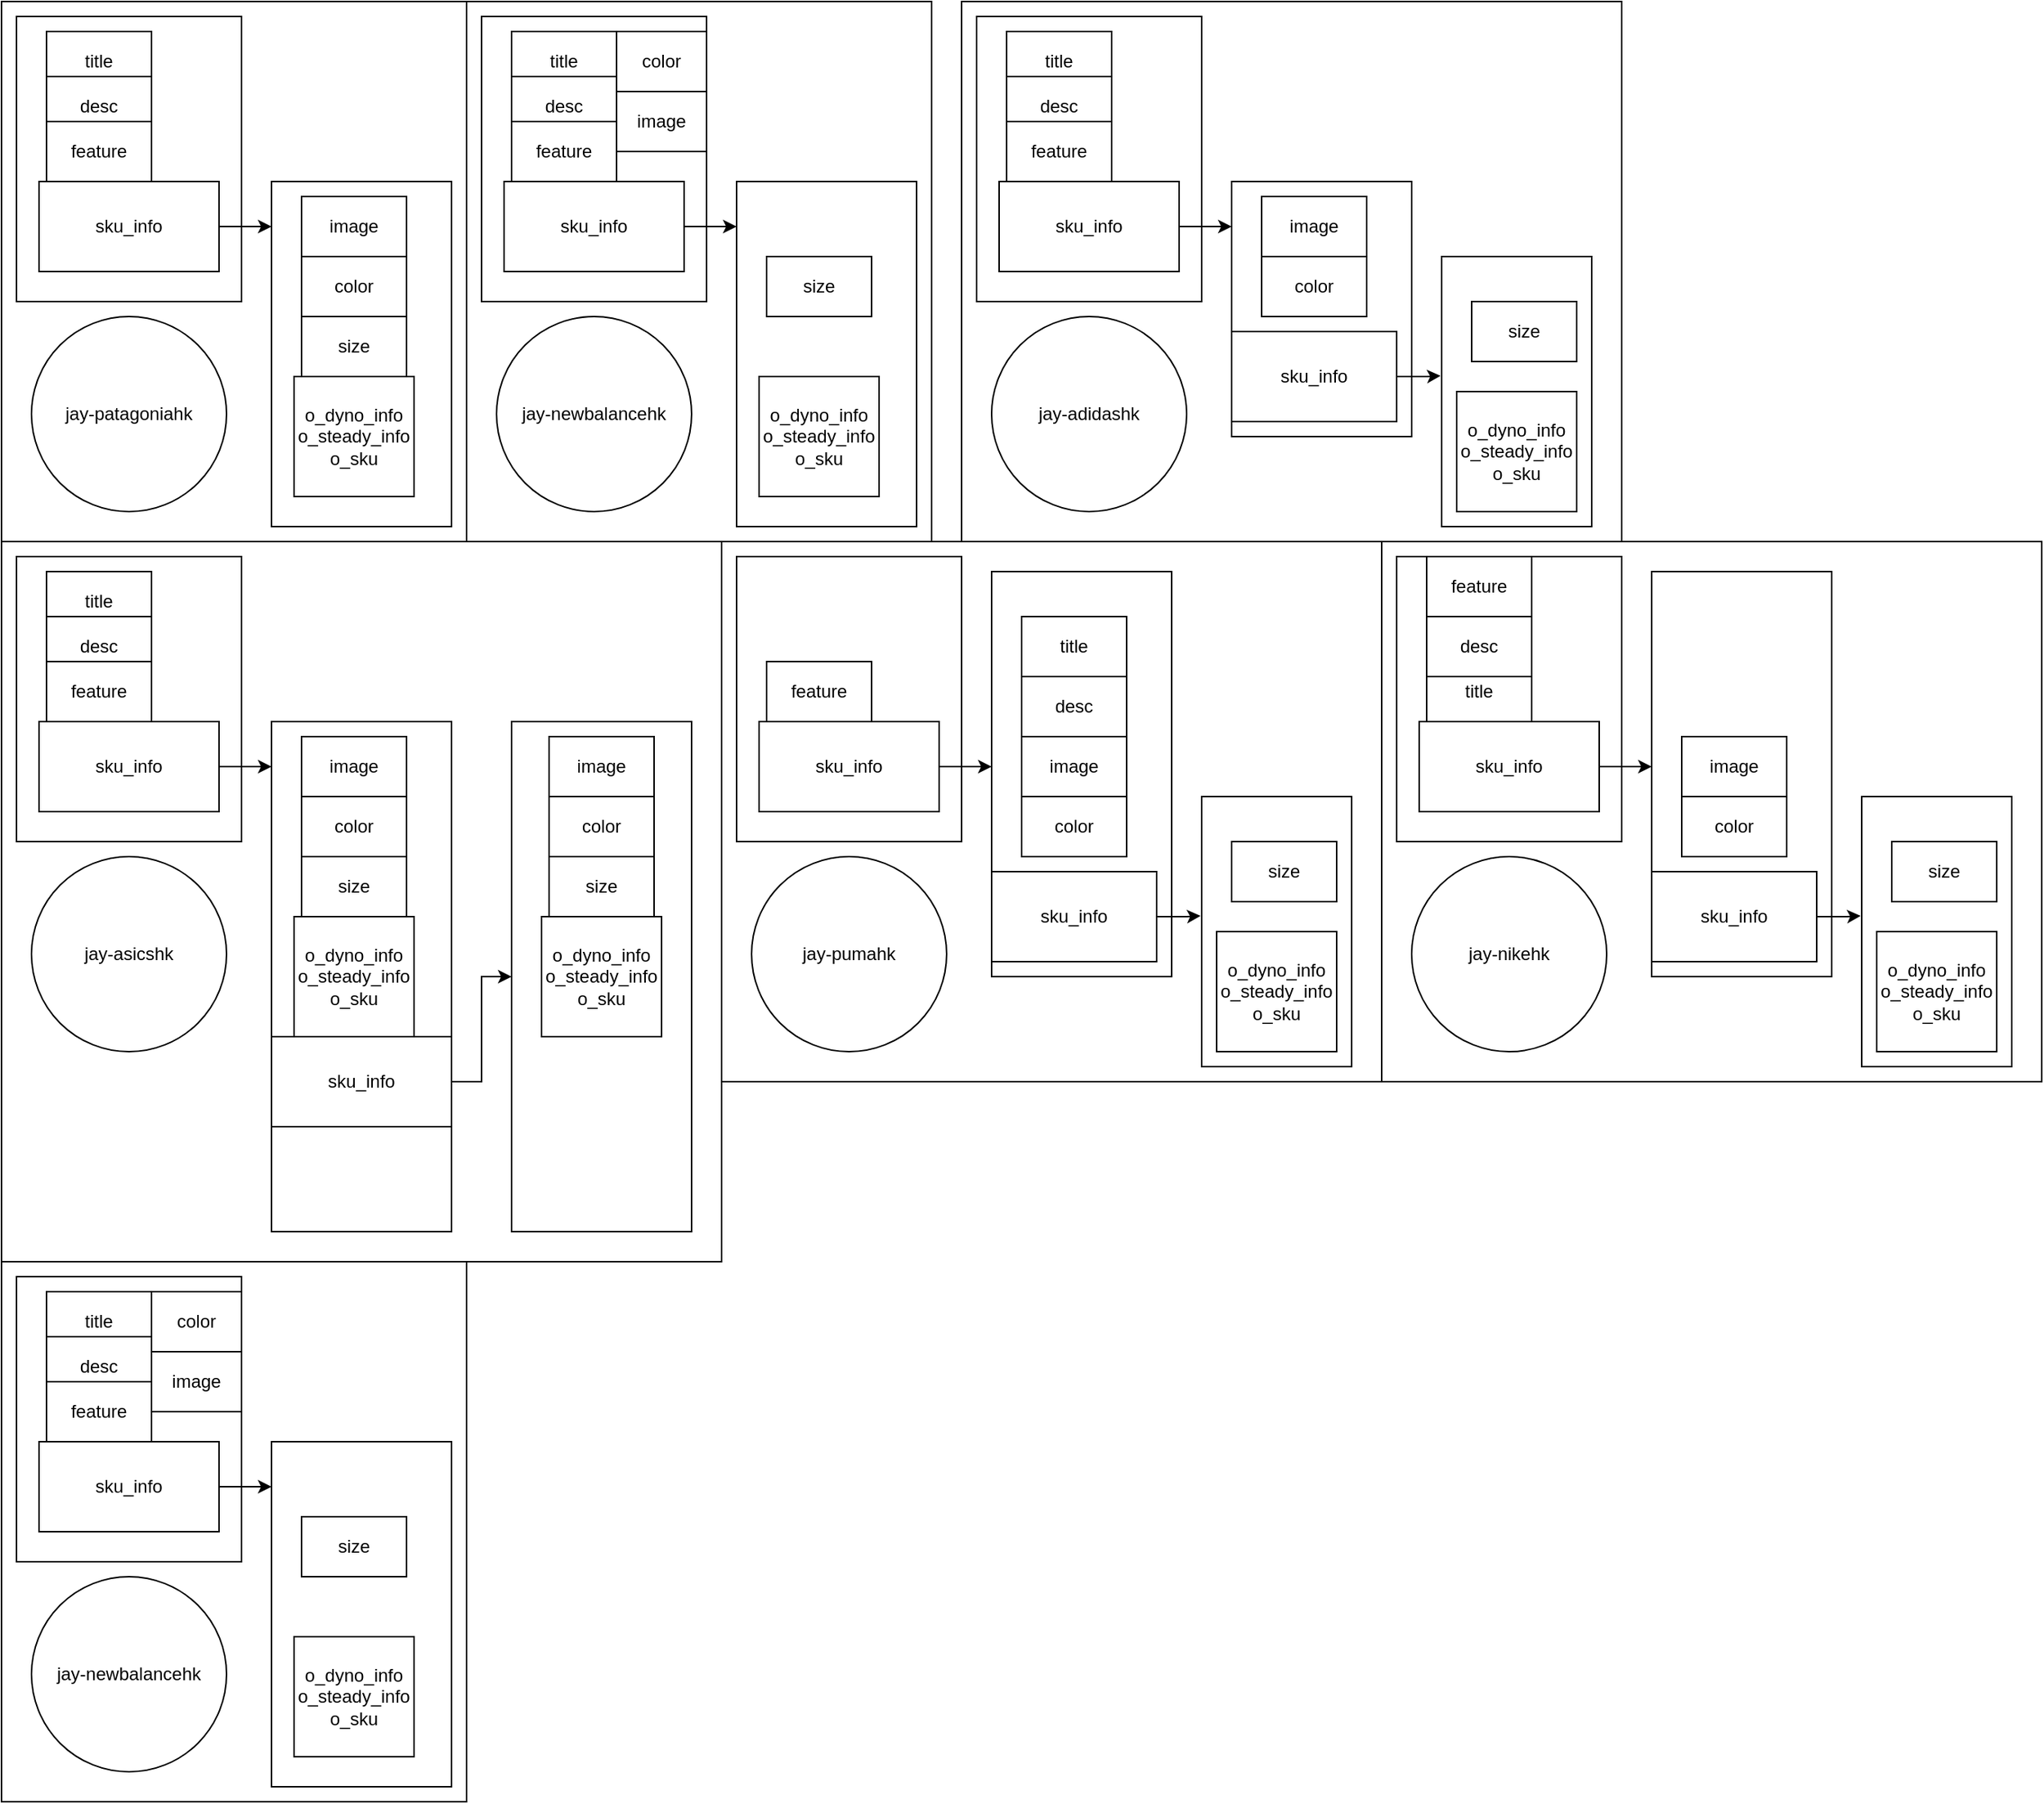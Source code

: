 <mxfile version="23.1.5" type="github">
  <diagram name="第 1 页" id="fJ7wzT-CQ7ZiqVUwA071">
    <mxGraphModel dx="1195" dy="634" grid="1" gridSize="10" guides="1" tooltips="1" connect="1" arrows="1" fold="1" page="1" pageScale="1" pageWidth="827" pageHeight="1169" math="0" shadow="0">
      <root>
        <mxCell id="0" />
        <mxCell id="1" parent="0" />
        <mxCell id="VIqhKyebRF5OQ57HIVK9-1" value="" style="rounded=0;whiteSpace=wrap;html=1;" vertex="1" parent="1">
          <mxGeometry width="310" height="360" as="geometry" />
        </mxCell>
        <mxCell id="VIqhKyebRF5OQ57HIVK9-2" value="" style="rounded=0;whiteSpace=wrap;html=1;" vertex="1" parent="1">
          <mxGeometry x="10" y="10" width="150" height="190" as="geometry" />
        </mxCell>
        <mxCell id="VIqhKyebRF5OQ57HIVK9-3" value="title" style="rounded=0;whiteSpace=wrap;html=1;" vertex="1" parent="1">
          <mxGeometry x="30" y="20" width="70" height="40" as="geometry" />
        </mxCell>
        <mxCell id="VIqhKyebRF5OQ57HIVK9-4" value="desc" style="rounded=0;whiteSpace=wrap;html=1;" vertex="1" parent="1">
          <mxGeometry x="30" y="50" width="70" height="40" as="geometry" />
        </mxCell>
        <mxCell id="VIqhKyebRF5OQ57HIVK9-5" value="feature" style="rounded=0;whiteSpace=wrap;html=1;" vertex="1" parent="1">
          <mxGeometry x="30" y="80" width="70" height="40" as="geometry" />
        </mxCell>
        <mxCell id="VIqhKyebRF5OQ57HIVK9-6" style="edgeStyle=orthogonalEdgeStyle;rounded=0;orthogonalLoop=1;jettySize=auto;html=1;exitX=1;exitY=0.5;exitDx=0;exitDy=0;" edge="1" parent="1" source="VIqhKyebRF5OQ57HIVK9-7">
          <mxGeometry relative="1" as="geometry">
            <mxPoint x="180" y="149.816" as="targetPoint" />
          </mxGeometry>
        </mxCell>
        <mxCell id="VIqhKyebRF5OQ57HIVK9-7" value="sku_info" style="rounded=0;whiteSpace=wrap;html=1;" vertex="1" parent="1">
          <mxGeometry x="25" y="120" width="120" height="60" as="geometry" />
        </mxCell>
        <mxCell id="VIqhKyebRF5OQ57HIVK9-8" value="" style="rounded=0;whiteSpace=wrap;html=1;" vertex="1" parent="1">
          <mxGeometry x="180" y="120" width="120" height="230" as="geometry" />
        </mxCell>
        <mxCell id="VIqhKyebRF5OQ57HIVK9-9" value="image" style="rounded=0;whiteSpace=wrap;html=1;" vertex="1" parent="1">
          <mxGeometry x="200" y="130" width="70" height="40" as="geometry" />
        </mxCell>
        <mxCell id="VIqhKyebRF5OQ57HIVK9-10" value="color" style="rounded=0;whiteSpace=wrap;html=1;" vertex="1" parent="1">
          <mxGeometry x="200" y="170" width="70" height="40" as="geometry" />
        </mxCell>
        <mxCell id="VIqhKyebRF5OQ57HIVK9-11" value="size" style="rounded=0;whiteSpace=wrap;html=1;" vertex="1" parent="1">
          <mxGeometry x="200" y="210" width="70" height="40" as="geometry" />
        </mxCell>
        <mxCell id="VIqhKyebRF5OQ57HIVK9-12" value="o_dyno_info&lt;br&gt;o_steady_info&lt;br&gt;o_sku" style="rounded=0;whiteSpace=wrap;html=1;" vertex="1" parent="1">
          <mxGeometry x="195" y="250" width="80" height="80" as="geometry" />
        </mxCell>
        <mxCell id="VIqhKyebRF5OQ57HIVK9-13" value="jay-patagoniahk" style="ellipse;whiteSpace=wrap;html=1;aspect=fixed;" vertex="1" parent="1">
          <mxGeometry x="20" y="210" width="130" height="130" as="geometry" />
        </mxCell>
        <mxCell id="VIqhKyebRF5OQ57HIVK9-14" value="" style="rounded=0;whiteSpace=wrap;html=1;" vertex="1" parent="1">
          <mxGeometry x="310" width="310" height="360" as="geometry" />
        </mxCell>
        <mxCell id="VIqhKyebRF5OQ57HIVK9-15" value="" style="rounded=0;whiteSpace=wrap;html=1;" vertex="1" parent="1">
          <mxGeometry x="320" y="10" width="150" height="190" as="geometry" />
        </mxCell>
        <mxCell id="VIqhKyebRF5OQ57HIVK9-16" value="title" style="rounded=0;whiteSpace=wrap;html=1;" vertex="1" parent="1">
          <mxGeometry x="340" y="20" width="70" height="40" as="geometry" />
        </mxCell>
        <mxCell id="VIqhKyebRF5OQ57HIVK9-17" value="desc" style="rounded=0;whiteSpace=wrap;html=1;" vertex="1" parent="1">
          <mxGeometry x="340" y="50" width="70" height="40" as="geometry" />
        </mxCell>
        <mxCell id="VIqhKyebRF5OQ57HIVK9-18" value="feature" style="rounded=0;whiteSpace=wrap;html=1;" vertex="1" parent="1">
          <mxGeometry x="340" y="80" width="70" height="40" as="geometry" />
        </mxCell>
        <mxCell id="VIqhKyebRF5OQ57HIVK9-19" style="edgeStyle=orthogonalEdgeStyle;rounded=0;orthogonalLoop=1;jettySize=auto;html=1;exitX=1;exitY=0.5;exitDx=0;exitDy=0;" edge="1" parent="1" source="VIqhKyebRF5OQ57HIVK9-20">
          <mxGeometry relative="1" as="geometry">
            <mxPoint x="490" y="149.816" as="targetPoint" />
          </mxGeometry>
        </mxCell>
        <mxCell id="VIqhKyebRF5OQ57HIVK9-20" value="sku_info" style="rounded=0;whiteSpace=wrap;html=1;" vertex="1" parent="1">
          <mxGeometry x="335" y="120" width="120" height="60" as="geometry" />
        </mxCell>
        <mxCell id="VIqhKyebRF5OQ57HIVK9-21" value="" style="rounded=0;whiteSpace=wrap;html=1;" vertex="1" parent="1">
          <mxGeometry x="490" y="120" width="120" height="230" as="geometry" />
        </mxCell>
        <mxCell id="VIqhKyebRF5OQ57HIVK9-22" value="image" style="rounded=0;whiteSpace=wrap;html=1;" vertex="1" parent="1">
          <mxGeometry x="410" y="60" width="60" height="40" as="geometry" />
        </mxCell>
        <mxCell id="VIqhKyebRF5OQ57HIVK9-23" value="color" style="rounded=0;whiteSpace=wrap;html=1;" vertex="1" parent="1">
          <mxGeometry x="410" y="20" width="60" height="40" as="geometry" />
        </mxCell>
        <mxCell id="VIqhKyebRF5OQ57HIVK9-24" value="size" style="rounded=0;whiteSpace=wrap;html=1;" vertex="1" parent="1">
          <mxGeometry x="510" y="170" width="70" height="40" as="geometry" />
        </mxCell>
        <mxCell id="VIqhKyebRF5OQ57HIVK9-25" value="o_dyno_info&lt;br&gt;o_steady_info&lt;br&gt;o_sku" style="rounded=0;whiteSpace=wrap;html=1;" vertex="1" parent="1">
          <mxGeometry x="505" y="250" width="80" height="80" as="geometry" />
        </mxCell>
        <mxCell id="VIqhKyebRF5OQ57HIVK9-26" value="jay-newbalancehk" style="ellipse;whiteSpace=wrap;html=1;aspect=fixed;" vertex="1" parent="1">
          <mxGeometry x="330" y="210" width="130" height="130" as="geometry" />
        </mxCell>
        <mxCell id="VIqhKyebRF5OQ57HIVK9-27" value="" style="rounded=0;whiteSpace=wrap;html=1;" vertex="1" parent="1">
          <mxGeometry x="640" width="440" height="360" as="geometry" />
        </mxCell>
        <mxCell id="VIqhKyebRF5OQ57HIVK9-28" value="" style="rounded=0;whiteSpace=wrap;html=1;" vertex="1" parent="1">
          <mxGeometry x="650" y="10" width="150" height="190" as="geometry" />
        </mxCell>
        <mxCell id="VIqhKyebRF5OQ57HIVK9-29" value="title" style="rounded=0;whiteSpace=wrap;html=1;" vertex="1" parent="1">
          <mxGeometry x="670" y="20" width="70" height="40" as="geometry" />
        </mxCell>
        <mxCell id="VIqhKyebRF5OQ57HIVK9-30" value="desc" style="rounded=0;whiteSpace=wrap;html=1;" vertex="1" parent="1">
          <mxGeometry x="670" y="50" width="70" height="40" as="geometry" />
        </mxCell>
        <mxCell id="VIqhKyebRF5OQ57HIVK9-31" value="feature" style="rounded=0;whiteSpace=wrap;html=1;" vertex="1" parent="1">
          <mxGeometry x="670" y="80" width="70" height="40" as="geometry" />
        </mxCell>
        <mxCell id="VIqhKyebRF5OQ57HIVK9-32" style="edgeStyle=orthogonalEdgeStyle;rounded=0;orthogonalLoop=1;jettySize=auto;html=1;exitX=1;exitY=0.5;exitDx=0;exitDy=0;" edge="1" parent="1" source="VIqhKyebRF5OQ57HIVK9-33">
          <mxGeometry relative="1" as="geometry">
            <mxPoint x="820" y="149.816" as="targetPoint" />
          </mxGeometry>
        </mxCell>
        <mxCell id="VIqhKyebRF5OQ57HIVK9-33" value="sku_info" style="rounded=0;whiteSpace=wrap;html=1;" vertex="1" parent="1">
          <mxGeometry x="665" y="120" width="120" height="60" as="geometry" />
        </mxCell>
        <mxCell id="VIqhKyebRF5OQ57HIVK9-34" value="" style="rounded=0;whiteSpace=wrap;html=1;" vertex="1" parent="1">
          <mxGeometry x="820" y="120" width="120" height="170" as="geometry" />
        </mxCell>
        <mxCell id="VIqhKyebRF5OQ57HIVK9-35" value="image" style="rounded=0;whiteSpace=wrap;html=1;" vertex="1" parent="1">
          <mxGeometry x="840" y="130" width="70" height="40" as="geometry" />
        </mxCell>
        <mxCell id="VIqhKyebRF5OQ57HIVK9-36" value="color" style="rounded=0;whiteSpace=wrap;html=1;" vertex="1" parent="1">
          <mxGeometry x="840" y="170" width="70" height="40" as="geometry" />
        </mxCell>
        <mxCell id="VIqhKyebRF5OQ57HIVK9-37" value="jay-adidashk" style="ellipse;whiteSpace=wrap;html=1;aspect=fixed;" vertex="1" parent="1">
          <mxGeometry x="660" y="210" width="130" height="130" as="geometry" />
        </mxCell>
        <mxCell id="VIqhKyebRF5OQ57HIVK9-38" value="" style="rounded=0;whiteSpace=wrap;html=1;" vertex="1" parent="1">
          <mxGeometry y="360" width="480" height="480" as="geometry" />
        </mxCell>
        <mxCell id="VIqhKyebRF5OQ57HIVK9-39" value="" style="rounded=0;whiteSpace=wrap;html=1;" vertex="1" parent="1">
          <mxGeometry x="10" y="370" width="150" height="190" as="geometry" />
        </mxCell>
        <mxCell id="VIqhKyebRF5OQ57HIVK9-40" value="title" style="rounded=0;whiteSpace=wrap;html=1;" vertex="1" parent="1">
          <mxGeometry x="30" y="380" width="70" height="40" as="geometry" />
        </mxCell>
        <mxCell id="VIqhKyebRF5OQ57HIVK9-41" value="desc" style="rounded=0;whiteSpace=wrap;html=1;" vertex="1" parent="1">
          <mxGeometry x="30" y="410" width="70" height="40" as="geometry" />
        </mxCell>
        <mxCell id="VIqhKyebRF5OQ57HIVK9-42" value="feature" style="rounded=0;whiteSpace=wrap;html=1;" vertex="1" parent="1">
          <mxGeometry x="30" y="440" width="70" height="40" as="geometry" />
        </mxCell>
        <mxCell id="VIqhKyebRF5OQ57HIVK9-43" style="edgeStyle=orthogonalEdgeStyle;rounded=0;orthogonalLoop=1;jettySize=auto;html=1;exitX=1;exitY=0.5;exitDx=0;exitDy=0;" edge="1" parent="1" source="VIqhKyebRF5OQ57HIVK9-44">
          <mxGeometry relative="1" as="geometry">
            <mxPoint x="180" y="509.816" as="targetPoint" />
          </mxGeometry>
        </mxCell>
        <mxCell id="VIqhKyebRF5OQ57HIVK9-44" value="sku_info" style="rounded=0;whiteSpace=wrap;html=1;" vertex="1" parent="1">
          <mxGeometry x="25" y="480" width="120" height="60" as="geometry" />
        </mxCell>
        <mxCell id="VIqhKyebRF5OQ57HIVK9-45" value="" style="rounded=0;whiteSpace=wrap;html=1;" vertex="1" parent="1">
          <mxGeometry x="180" y="480" width="120" height="340" as="geometry" />
        </mxCell>
        <mxCell id="VIqhKyebRF5OQ57HIVK9-46" value="image" style="rounded=0;whiteSpace=wrap;html=1;" vertex="1" parent="1">
          <mxGeometry x="200" y="490" width="70" height="40" as="geometry" />
        </mxCell>
        <mxCell id="VIqhKyebRF5OQ57HIVK9-47" value="color" style="rounded=0;whiteSpace=wrap;html=1;" vertex="1" parent="1">
          <mxGeometry x="200" y="530" width="70" height="40" as="geometry" />
        </mxCell>
        <mxCell id="VIqhKyebRF5OQ57HIVK9-48" value="" style="rounded=0;whiteSpace=wrap;html=1;" vertex="1" parent="1">
          <mxGeometry x="960" y="170" width="100" height="180" as="geometry" />
        </mxCell>
        <mxCell id="VIqhKyebRF5OQ57HIVK9-49" value="size" style="rounded=0;whiteSpace=wrap;html=1;" vertex="1" parent="1">
          <mxGeometry x="200" y="570" width="70" height="40" as="geometry" />
        </mxCell>
        <mxCell id="VIqhKyebRF5OQ57HIVK9-50" value="o_dyno_info&lt;br&gt;o_steady_info&lt;br&gt;o_sku" style="rounded=0;whiteSpace=wrap;html=1;" vertex="1" parent="1">
          <mxGeometry x="195" y="610" width="80" height="80" as="geometry" />
        </mxCell>
        <mxCell id="VIqhKyebRF5OQ57HIVK9-51" value="jay-asicshk" style="ellipse;whiteSpace=wrap;html=1;aspect=fixed;" vertex="1" parent="1">
          <mxGeometry x="20" y="570" width="130" height="130" as="geometry" />
        </mxCell>
        <mxCell id="VIqhKyebRF5OQ57HIVK9-52" value="sku_info" style="rounded=0;whiteSpace=wrap;html=1;" vertex="1" parent="1">
          <mxGeometry x="820" y="220" width="110" height="60" as="geometry" />
        </mxCell>
        <mxCell id="VIqhKyebRF5OQ57HIVK9-53" value="size" style="rounded=0;whiteSpace=wrap;html=1;" vertex="1" parent="1">
          <mxGeometry x="980" y="200" width="70" height="40" as="geometry" />
        </mxCell>
        <mxCell id="VIqhKyebRF5OQ57HIVK9-54" value="o_dyno_info&lt;br&gt;o_steady_info&lt;br&gt;o_sku" style="rounded=0;whiteSpace=wrap;html=1;" vertex="1" parent="1">
          <mxGeometry x="970" y="260" width="80" height="80" as="geometry" />
        </mxCell>
        <mxCell id="VIqhKyebRF5OQ57HIVK9-55" style="edgeStyle=orthogonalEdgeStyle;rounded=0;orthogonalLoop=1;jettySize=auto;html=1;entryX=-0.007;entryY=0.442;entryDx=0;entryDy=0;entryPerimeter=0;" edge="1" parent="1" source="VIqhKyebRF5OQ57HIVK9-52" target="VIqhKyebRF5OQ57HIVK9-48">
          <mxGeometry relative="1" as="geometry" />
        </mxCell>
        <mxCell id="VIqhKyebRF5OQ57HIVK9-58" value="" style="edgeStyle=orthogonalEdgeStyle;rounded=0;orthogonalLoop=1;jettySize=auto;html=1;" edge="1" parent="1" source="VIqhKyebRF5OQ57HIVK9-56" target="VIqhKyebRF5OQ57HIVK9-57">
          <mxGeometry relative="1" as="geometry" />
        </mxCell>
        <mxCell id="VIqhKyebRF5OQ57HIVK9-56" value="sku_info" style="rounded=0;whiteSpace=wrap;html=1;" vertex="1" parent="1">
          <mxGeometry x="180" y="690" width="120" height="60" as="geometry" />
        </mxCell>
        <mxCell id="VIqhKyebRF5OQ57HIVK9-57" value="" style="rounded=0;whiteSpace=wrap;html=1;" vertex="1" parent="1">
          <mxGeometry x="340" y="480" width="120" height="340" as="geometry" />
        </mxCell>
        <mxCell id="VIqhKyebRF5OQ57HIVK9-60" value="image" style="rounded=0;whiteSpace=wrap;html=1;" vertex="1" parent="1">
          <mxGeometry x="365" y="490" width="70" height="40" as="geometry" />
        </mxCell>
        <mxCell id="VIqhKyebRF5OQ57HIVK9-61" value="color" style="rounded=0;whiteSpace=wrap;html=1;" vertex="1" parent="1">
          <mxGeometry x="365" y="530" width="70" height="40" as="geometry" />
        </mxCell>
        <mxCell id="VIqhKyebRF5OQ57HIVK9-62" value="size" style="rounded=0;whiteSpace=wrap;html=1;" vertex="1" parent="1">
          <mxGeometry x="365" y="570" width="70" height="40" as="geometry" />
        </mxCell>
        <mxCell id="VIqhKyebRF5OQ57HIVK9-63" value="o_dyno_info&lt;br&gt;o_steady_info&lt;br&gt;o_sku" style="rounded=0;whiteSpace=wrap;html=1;" vertex="1" parent="1">
          <mxGeometry x="360" y="610" width="80" height="80" as="geometry" />
        </mxCell>
        <mxCell id="VIqhKyebRF5OQ57HIVK9-64" value="" style="rounded=0;whiteSpace=wrap;html=1;" vertex="1" parent="1">
          <mxGeometry x="480" y="360" width="440" height="360" as="geometry" />
        </mxCell>
        <mxCell id="VIqhKyebRF5OQ57HIVK9-65" value="" style="rounded=0;whiteSpace=wrap;html=1;" vertex="1" parent="1">
          <mxGeometry x="490" y="370" width="150" height="190" as="geometry" />
        </mxCell>
        <mxCell id="VIqhKyebRF5OQ57HIVK9-68" value="feature" style="rounded=0;whiteSpace=wrap;html=1;" vertex="1" parent="1">
          <mxGeometry x="510" y="440" width="70" height="40" as="geometry" />
        </mxCell>
        <mxCell id="VIqhKyebRF5OQ57HIVK9-69" style="edgeStyle=orthogonalEdgeStyle;rounded=0;orthogonalLoop=1;jettySize=auto;html=1;exitX=1;exitY=0.5;exitDx=0;exitDy=0;" edge="1" parent="1" source="VIqhKyebRF5OQ57HIVK9-70">
          <mxGeometry relative="1" as="geometry">
            <mxPoint x="660" y="509.816" as="targetPoint" />
          </mxGeometry>
        </mxCell>
        <mxCell id="VIqhKyebRF5OQ57HIVK9-70" value="sku_info" style="rounded=0;whiteSpace=wrap;html=1;" vertex="1" parent="1">
          <mxGeometry x="505" y="480" width="120" height="60" as="geometry" />
        </mxCell>
        <mxCell id="VIqhKyebRF5OQ57HIVK9-71" value="" style="rounded=0;whiteSpace=wrap;html=1;" vertex="1" parent="1">
          <mxGeometry x="660" y="380" width="120" height="270" as="geometry" />
        </mxCell>
        <mxCell id="VIqhKyebRF5OQ57HIVK9-72" value="image" style="rounded=0;whiteSpace=wrap;html=1;" vertex="1" parent="1">
          <mxGeometry x="680" y="490" width="70" height="40" as="geometry" />
        </mxCell>
        <mxCell id="VIqhKyebRF5OQ57HIVK9-73" value="color" style="rounded=0;whiteSpace=wrap;html=1;" vertex="1" parent="1">
          <mxGeometry x="680" y="530" width="70" height="40" as="geometry" />
        </mxCell>
        <mxCell id="VIqhKyebRF5OQ57HIVK9-74" value="jay-pumahk" style="ellipse;whiteSpace=wrap;html=1;aspect=fixed;" vertex="1" parent="1">
          <mxGeometry x="500" y="570" width="130" height="130" as="geometry" />
        </mxCell>
        <mxCell id="VIqhKyebRF5OQ57HIVK9-75" value="" style="rounded=0;whiteSpace=wrap;html=1;" vertex="1" parent="1">
          <mxGeometry x="800" y="530" width="100" height="180" as="geometry" />
        </mxCell>
        <mxCell id="VIqhKyebRF5OQ57HIVK9-76" value="sku_info" style="rounded=0;whiteSpace=wrap;html=1;" vertex="1" parent="1">
          <mxGeometry x="660" y="580" width="110" height="60" as="geometry" />
        </mxCell>
        <mxCell id="VIqhKyebRF5OQ57HIVK9-77" value="size" style="rounded=0;whiteSpace=wrap;html=1;" vertex="1" parent="1">
          <mxGeometry x="820" y="560" width="70" height="40" as="geometry" />
        </mxCell>
        <mxCell id="VIqhKyebRF5OQ57HIVK9-78" value="o_dyno_info&lt;br&gt;o_steady_info&lt;br&gt;o_sku" style="rounded=0;whiteSpace=wrap;html=1;" vertex="1" parent="1">
          <mxGeometry x="810" y="620" width="80" height="80" as="geometry" />
        </mxCell>
        <mxCell id="VIqhKyebRF5OQ57HIVK9-79" style="edgeStyle=orthogonalEdgeStyle;rounded=0;orthogonalLoop=1;jettySize=auto;html=1;entryX=-0.007;entryY=0.442;entryDx=0;entryDy=0;entryPerimeter=0;" edge="1" parent="1" source="VIqhKyebRF5OQ57HIVK9-76" target="VIqhKyebRF5OQ57HIVK9-75">
          <mxGeometry relative="1" as="geometry" />
        </mxCell>
        <mxCell id="VIqhKyebRF5OQ57HIVK9-66" value="title" style="rounded=0;whiteSpace=wrap;html=1;" vertex="1" parent="1">
          <mxGeometry x="680" y="410" width="70" height="40" as="geometry" />
        </mxCell>
        <mxCell id="VIqhKyebRF5OQ57HIVK9-67" value="desc" style="rounded=0;whiteSpace=wrap;html=1;" vertex="1" parent="1">
          <mxGeometry x="680" y="450" width="70" height="40" as="geometry" />
        </mxCell>
        <mxCell id="VIqhKyebRF5OQ57HIVK9-80" value="" style="rounded=0;whiteSpace=wrap;html=1;" vertex="1" parent="1">
          <mxGeometry x="920" y="360" width="440" height="360" as="geometry" />
        </mxCell>
        <mxCell id="VIqhKyebRF5OQ57HIVK9-81" value="" style="rounded=0;whiteSpace=wrap;html=1;" vertex="1" parent="1">
          <mxGeometry x="930" y="370" width="150" height="190" as="geometry" />
        </mxCell>
        <mxCell id="VIqhKyebRF5OQ57HIVK9-82" value="feature" style="rounded=0;whiteSpace=wrap;html=1;" vertex="1" parent="1">
          <mxGeometry x="950" y="370" width="70" height="40" as="geometry" />
        </mxCell>
        <mxCell id="VIqhKyebRF5OQ57HIVK9-83" style="edgeStyle=orthogonalEdgeStyle;rounded=0;orthogonalLoop=1;jettySize=auto;html=1;exitX=1;exitY=0.5;exitDx=0;exitDy=0;" edge="1" parent="1" source="VIqhKyebRF5OQ57HIVK9-84">
          <mxGeometry relative="1" as="geometry">
            <mxPoint x="1100" y="509.816" as="targetPoint" />
          </mxGeometry>
        </mxCell>
        <mxCell id="VIqhKyebRF5OQ57HIVK9-84" value="sku_info" style="rounded=0;whiteSpace=wrap;html=1;" vertex="1" parent="1">
          <mxGeometry x="945" y="480" width="120" height="60" as="geometry" />
        </mxCell>
        <mxCell id="VIqhKyebRF5OQ57HIVK9-85" value="" style="rounded=0;whiteSpace=wrap;html=1;" vertex="1" parent="1">
          <mxGeometry x="1100" y="380" width="120" height="270" as="geometry" />
        </mxCell>
        <mxCell id="VIqhKyebRF5OQ57HIVK9-86" value="image" style="rounded=0;whiteSpace=wrap;html=1;" vertex="1" parent="1">
          <mxGeometry x="1120" y="490" width="70" height="40" as="geometry" />
        </mxCell>
        <mxCell id="VIqhKyebRF5OQ57HIVK9-87" value="color" style="rounded=0;whiteSpace=wrap;html=1;" vertex="1" parent="1">
          <mxGeometry x="1120" y="530" width="70" height="40" as="geometry" />
        </mxCell>
        <mxCell id="VIqhKyebRF5OQ57HIVK9-88" value="jay-nikehk" style="ellipse;whiteSpace=wrap;html=1;aspect=fixed;" vertex="1" parent="1">
          <mxGeometry x="940" y="570" width="130" height="130" as="geometry" />
        </mxCell>
        <mxCell id="VIqhKyebRF5OQ57HIVK9-89" value="" style="rounded=0;whiteSpace=wrap;html=1;" vertex="1" parent="1">
          <mxGeometry x="1240" y="530" width="100" height="180" as="geometry" />
        </mxCell>
        <mxCell id="VIqhKyebRF5OQ57HIVK9-90" value="sku_info" style="rounded=0;whiteSpace=wrap;html=1;" vertex="1" parent="1">
          <mxGeometry x="1100" y="580" width="110" height="60" as="geometry" />
        </mxCell>
        <mxCell id="VIqhKyebRF5OQ57HIVK9-91" value="size" style="rounded=0;whiteSpace=wrap;html=1;" vertex="1" parent="1">
          <mxGeometry x="1260" y="560" width="70" height="40" as="geometry" />
        </mxCell>
        <mxCell id="VIqhKyebRF5OQ57HIVK9-92" value="o_dyno_info&lt;br&gt;o_steady_info&lt;br&gt;o_sku" style="rounded=0;whiteSpace=wrap;html=1;" vertex="1" parent="1">
          <mxGeometry x="1250" y="620" width="80" height="80" as="geometry" />
        </mxCell>
        <mxCell id="VIqhKyebRF5OQ57HIVK9-93" style="edgeStyle=orthogonalEdgeStyle;rounded=0;orthogonalLoop=1;jettySize=auto;html=1;entryX=-0.007;entryY=0.442;entryDx=0;entryDy=0;entryPerimeter=0;" edge="1" parent="1" source="VIqhKyebRF5OQ57HIVK9-90" target="VIqhKyebRF5OQ57HIVK9-89">
          <mxGeometry relative="1" as="geometry" />
        </mxCell>
        <mxCell id="VIqhKyebRF5OQ57HIVK9-94" value="title" style="rounded=0;whiteSpace=wrap;html=1;" vertex="1" parent="1">
          <mxGeometry x="950" y="440" width="70" height="40" as="geometry" />
        </mxCell>
        <mxCell id="VIqhKyebRF5OQ57HIVK9-95" value="desc" style="rounded=0;whiteSpace=wrap;html=1;" vertex="1" parent="1">
          <mxGeometry x="950" y="410" width="70" height="40" as="geometry" />
        </mxCell>
        <mxCell id="VIqhKyebRF5OQ57HIVK9-125" value="" style="rounded=0;whiteSpace=wrap;html=1;" vertex="1" parent="1">
          <mxGeometry y="840" width="310" height="360" as="geometry" />
        </mxCell>
        <mxCell id="VIqhKyebRF5OQ57HIVK9-126" value="" style="rounded=0;whiteSpace=wrap;html=1;" vertex="1" parent="1">
          <mxGeometry x="10" y="850" width="150" height="190" as="geometry" />
        </mxCell>
        <mxCell id="VIqhKyebRF5OQ57HIVK9-127" value="title" style="rounded=0;whiteSpace=wrap;html=1;" vertex="1" parent="1">
          <mxGeometry x="30" y="860" width="70" height="40" as="geometry" />
        </mxCell>
        <mxCell id="VIqhKyebRF5OQ57HIVK9-128" value="desc" style="rounded=0;whiteSpace=wrap;html=1;" vertex="1" parent="1">
          <mxGeometry x="30" y="890" width="70" height="40" as="geometry" />
        </mxCell>
        <mxCell id="VIqhKyebRF5OQ57HIVK9-129" value="feature" style="rounded=0;whiteSpace=wrap;html=1;" vertex="1" parent="1">
          <mxGeometry x="30" y="920" width="70" height="40" as="geometry" />
        </mxCell>
        <mxCell id="VIqhKyebRF5OQ57HIVK9-130" style="edgeStyle=orthogonalEdgeStyle;rounded=0;orthogonalLoop=1;jettySize=auto;html=1;exitX=1;exitY=0.5;exitDx=0;exitDy=0;" edge="1" parent="1" source="VIqhKyebRF5OQ57HIVK9-131">
          <mxGeometry relative="1" as="geometry">
            <mxPoint x="180" y="989.816" as="targetPoint" />
          </mxGeometry>
        </mxCell>
        <mxCell id="VIqhKyebRF5OQ57HIVK9-131" value="sku_info" style="rounded=0;whiteSpace=wrap;html=1;" vertex="1" parent="1">
          <mxGeometry x="25" y="960" width="120" height="60" as="geometry" />
        </mxCell>
        <mxCell id="VIqhKyebRF5OQ57HIVK9-132" value="" style="rounded=0;whiteSpace=wrap;html=1;" vertex="1" parent="1">
          <mxGeometry x="180" y="960" width="120" height="230" as="geometry" />
        </mxCell>
        <mxCell id="VIqhKyebRF5OQ57HIVK9-133" value="image" style="rounded=0;whiteSpace=wrap;html=1;" vertex="1" parent="1">
          <mxGeometry x="100" y="900" width="60" height="40" as="geometry" />
        </mxCell>
        <mxCell id="VIqhKyebRF5OQ57HIVK9-134" value="color" style="rounded=0;whiteSpace=wrap;html=1;" vertex="1" parent="1">
          <mxGeometry x="100" y="860" width="60" height="40" as="geometry" />
        </mxCell>
        <mxCell id="VIqhKyebRF5OQ57HIVK9-135" value="size" style="rounded=0;whiteSpace=wrap;html=1;" vertex="1" parent="1">
          <mxGeometry x="200" y="1010" width="70" height="40" as="geometry" />
        </mxCell>
        <mxCell id="VIqhKyebRF5OQ57HIVK9-136" value="o_dyno_info&lt;br&gt;o_steady_info&lt;br&gt;o_sku" style="rounded=0;whiteSpace=wrap;html=1;" vertex="1" parent="1">
          <mxGeometry x="195" y="1090" width="80" height="80" as="geometry" />
        </mxCell>
        <mxCell id="VIqhKyebRF5OQ57HIVK9-137" value="jay-newbalancehk" style="ellipse;whiteSpace=wrap;html=1;aspect=fixed;" vertex="1" parent="1">
          <mxGeometry x="20" y="1050" width="130" height="130" as="geometry" />
        </mxCell>
      </root>
    </mxGraphModel>
  </diagram>
</mxfile>
